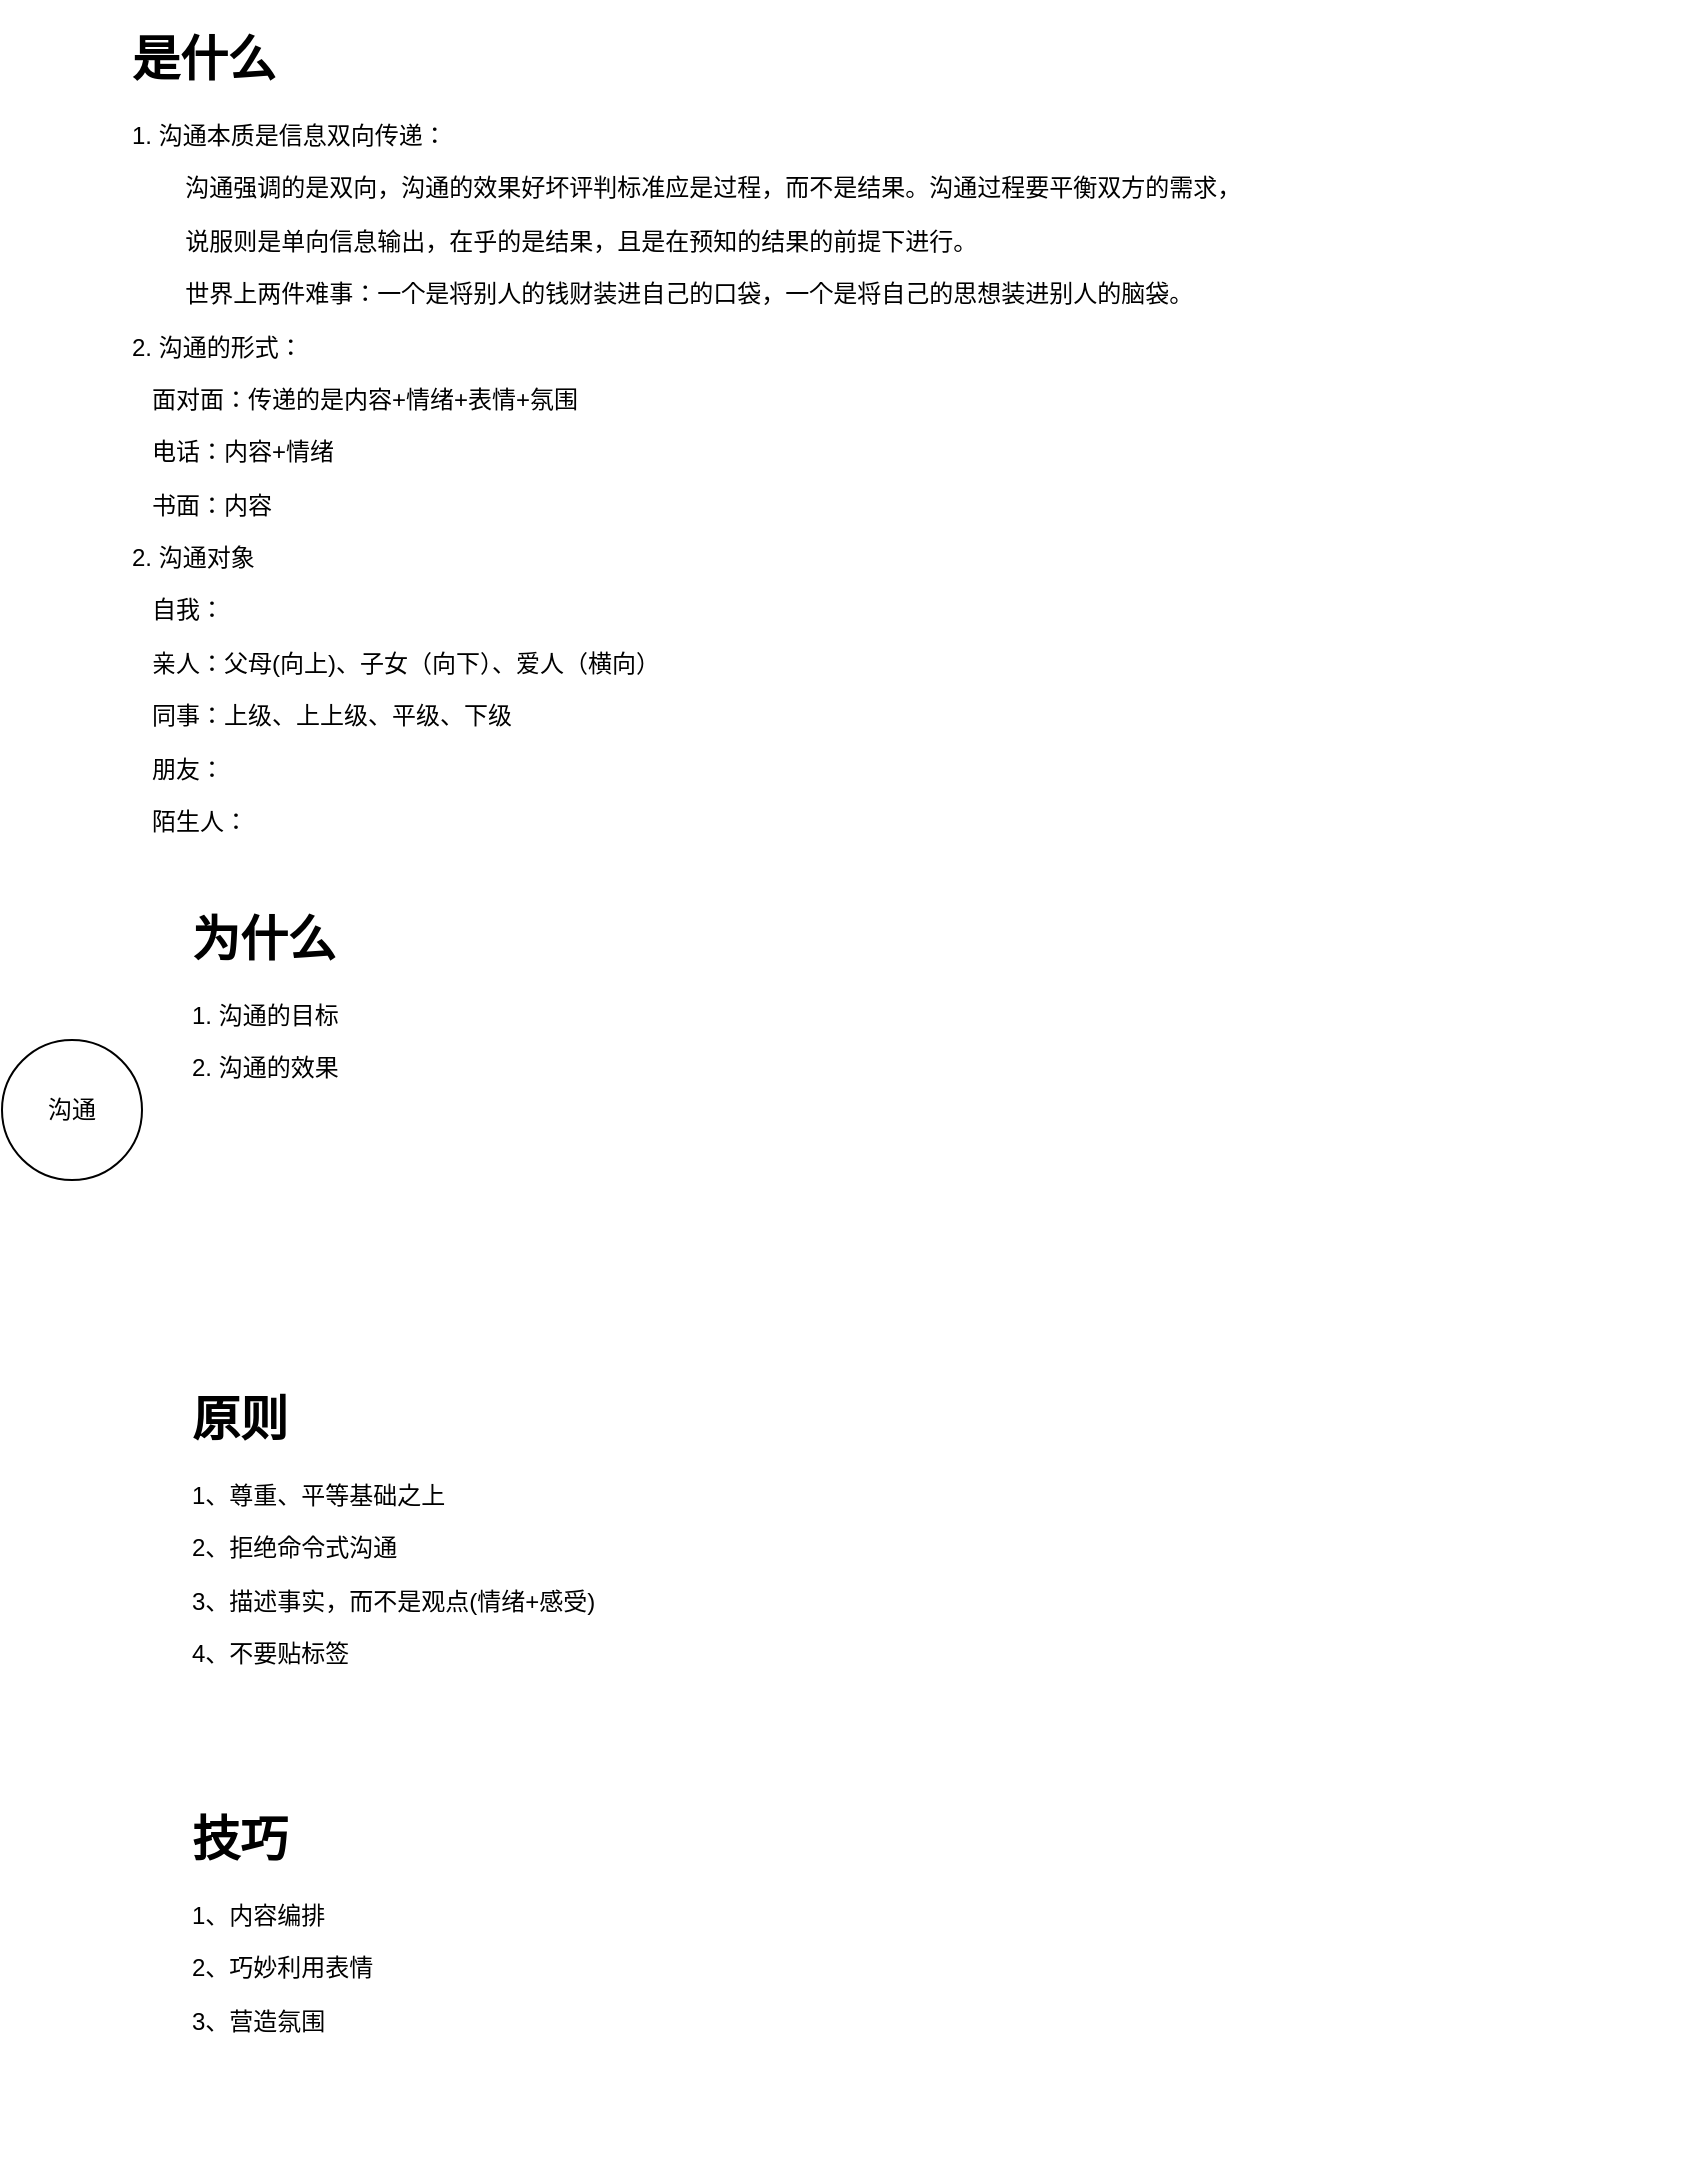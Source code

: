 <mxfile version="21.6.2" type="github">
  <diagram name="第 1 页" id="CZVi-19H7xxmo7yZPRQK">
    <mxGraphModel dx="798" dy="1624" grid="1" gridSize="10" guides="1" tooltips="1" connect="1" arrows="1" fold="1" page="1" pageScale="1" pageWidth="827" pageHeight="1169" math="0" shadow="0">
      <root>
        <mxCell id="0" />
        <mxCell id="1" parent="0" />
        <mxCell id="we-ZiWifVndw6ZLPSWFf-1" value="沟通" style="ellipse;whiteSpace=wrap;html=1;aspect=fixed;" vertex="1" parent="1">
          <mxGeometry x="390" y="510" width="70" height="70" as="geometry" />
        </mxCell>
        <mxCell id="we-ZiWifVndw6ZLPSWFf-3" value="&lt;h1&gt;是什么&lt;/h1&gt;&lt;p&gt;&lt;span style=&quot;background-color: initial;&quot;&gt;1. 沟通本质是信息双向传递：&lt;/span&gt;&lt;/p&gt;&lt;p&gt;&lt;span style=&quot;background-color: initial;&quot;&gt;&lt;span style=&quot;white-space: pre;&quot;&gt;&#x9;&lt;/span&gt;沟通强调的是双向，沟通的效果好坏评判标准应是过程，而不是结果。沟通过程要平衡双方的需求，&lt;/span&gt;&lt;br&gt;&lt;/p&gt;&lt;p&gt;&lt;span style=&quot;background-color: initial;&quot;&gt;&amp;nbsp; &amp;nbsp; &amp;nbsp; &amp;nbsp; 说服则是单向信息输出，在乎的是结果，且是在预知的结果的前提下进行。&lt;/span&gt;&lt;/p&gt;&lt;p&gt;&lt;span style=&quot;background-color: initial;&quot;&gt;&amp;nbsp; &amp;nbsp; &amp;nbsp; &amp;nbsp; 世界上两件难事：一个是将别人的钱财装进自己的口袋，一个是将自己的思想装进别人的脑袋。&lt;/span&gt;&lt;/p&gt;&lt;p&gt;&lt;span style=&quot;background-color: initial;&quot;&gt;2. 沟通的形式：&lt;/span&gt;&lt;/p&gt;&lt;p&gt;&lt;span style=&quot;background-color: initial;&quot;&gt;&amp;nbsp; &amp;nbsp;面对面：传递的是内容+情绪+表情+氛围&lt;/span&gt;&lt;/p&gt;&lt;p&gt;&lt;span style=&quot;background-color: initial;&quot;&gt;&amp;nbsp; &amp;nbsp;电话：内容+情绪&lt;/span&gt;&lt;/p&gt;&lt;p&gt;&lt;span style=&quot;background-color: initial;&quot;&gt;&amp;nbsp; &amp;nbsp;书面：内容&lt;/span&gt;&lt;/p&gt;&lt;p&gt;&lt;span style=&quot;background-color: initial;&quot;&gt;2. 沟通对象&lt;/span&gt;&lt;/p&gt;&lt;p&gt;&lt;span style=&quot;background-color: initial;&quot;&gt;&amp;nbsp; &amp;nbsp;自我：&lt;/span&gt;&lt;/p&gt;&lt;p&gt;&lt;span style=&quot;background-color: initial;&quot;&gt;&amp;nbsp; &amp;nbsp;亲人：父母(向上)、子女（向下）、爱人（横向）&lt;/span&gt;&lt;/p&gt;&lt;p&gt;&lt;span style=&quot;background-color: initial;&quot;&gt;&amp;nbsp; &amp;nbsp;同事：上级、上上级、平级、下级&lt;/span&gt;&lt;/p&gt;&lt;p&gt;&lt;span style=&quot;background-color: initial;&quot;&gt;&amp;nbsp; &amp;nbsp;朋友：&lt;/span&gt;&lt;/p&gt;&lt;p&gt;&lt;span style=&quot;background-color: initial;&quot;&gt;&amp;nbsp; &amp;nbsp;陌生人：&lt;/span&gt;&lt;/p&gt;" style="text;html=1;strokeColor=none;fillColor=none;spacing=5;spacingTop=-20;whiteSpace=wrap;overflow=hidden;rounded=0;" vertex="1" parent="1">
          <mxGeometry x="450" width="790" height="450" as="geometry" />
        </mxCell>
        <mxCell id="we-ZiWifVndw6ZLPSWFf-4" value="&lt;h1&gt;为什么&lt;/h1&gt;&lt;p&gt;1. 沟通的目标&lt;/p&gt;&lt;p&gt;2. 沟通的效果&lt;/p&gt;" style="text;html=1;strokeColor=none;fillColor=none;spacing=5;spacingTop=-20;whiteSpace=wrap;overflow=hidden;rounded=0;" vertex="1" parent="1">
          <mxGeometry x="480" y="440" width="470" height="176" as="geometry" />
        </mxCell>
        <mxCell id="we-ZiWifVndw6ZLPSWFf-5" value="&lt;h1&gt;原则&lt;/h1&gt;&lt;p&gt;1、尊重、平等基础之上&lt;/p&gt;&lt;p&gt;2、拒绝命令式沟通&lt;/p&gt;&lt;p&gt;3、描述事实，而不是观点(情绪+感受)&lt;/p&gt;&lt;p&gt;4、不要贴标签&lt;/p&gt;&lt;p&gt;&lt;br&gt;&lt;/p&gt;&lt;p&gt;&lt;br&gt;&lt;/p&gt;" style="text;html=1;strokeColor=none;fillColor=none;spacing=5;spacingTop=-20;whiteSpace=wrap;overflow=hidden;rounded=0;" vertex="1" parent="1">
          <mxGeometry x="480" y="680" width="540" height="190" as="geometry" />
        </mxCell>
        <mxCell id="we-ZiWifVndw6ZLPSWFf-6" value="&lt;h1&gt;技巧&lt;/h1&gt;&lt;p&gt;1、内容编排&lt;/p&gt;&lt;p&gt;2、巧妙利用表情&lt;/p&gt;&lt;p&gt;3、营造氛围&lt;/p&gt;&lt;p&gt;&lt;br&gt;&lt;/p&gt;&lt;p&gt;&lt;br&gt;&lt;/p&gt;" style="text;html=1;strokeColor=none;fillColor=none;spacing=5;spacingTop=-20;whiteSpace=wrap;overflow=hidden;rounded=0;" vertex="1" parent="1">
          <mxGeometry x="480" y="890" width="540" height="190" as="geometry" />
        </mxCell>
      </root>
    </mxGraphModel>
  </diagram>
</mxfile>
